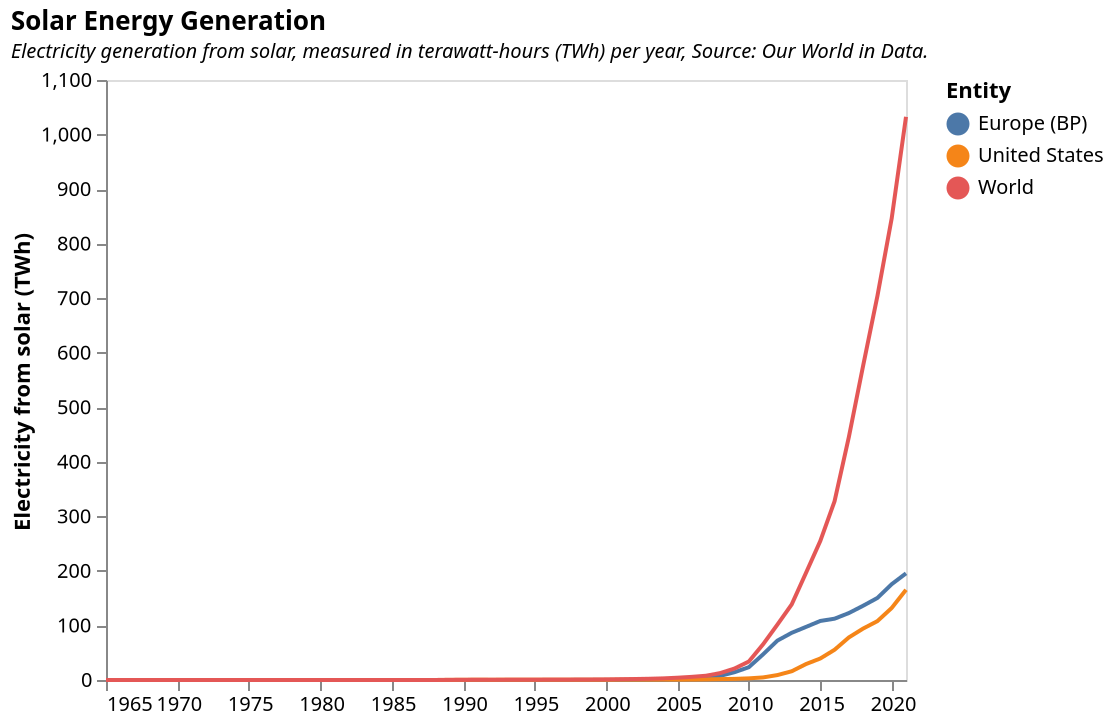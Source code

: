 {
  "$schema": "https://vega.github.io/schema/vega-lite/v5.json",
  "title": {
    "text": "Solar Energy Generation",
    "subtitle": "Electricity generation from solar, measured in terawatt-hours (TWh) per year, Source: Our World in Data.",
    "subtitleFontSize": 10,
    "subtitleFontStyle": "italic",
    "anchor": "start"
  },
  "data": {
    "values": [
      {
        "Entity": "Europe (BP)",
        "Year": "1965-01-01",
        "Electricity from solar (TWh)": 0.0
      },
      {
        "Entity": "Europe (BP)",
        "Year": "1966-01-01",
        "Electricity from solar (TWh)": 0.0
      },
      {
        "Entity": "Europe (BP)",
        "Year": "1967-01-01",
        "Electricity from solar (TWh)": 0.0
      },
      {
        "Entity": "Europe (BP)",
        "Year": "1968-01-01",
        "Electricity from solar (TWh)": 0.0
      },
      {
        "Entity": "Europe (BP)",
        "Year": "1969-01-01",
        "Electricity from solar (TWh)": 0.0
      },
      {
        "Entity": "Europe (BP)",
        "Year": "1970-01-01",
        "Electricity from solar (TWh)": 0.0
      },
      {
        "Entity": "Europe (BP)",
        "Year": "1971-01-01",
        "Electricity from solar (TWh)": 0.0
      },
      {
        "Entity": "Europe (BP)",
        "Year": "1972-01-01",
        "Electricity from solar (TWh)": 0.0
      },
      {
        "Entity": "Europe (BP)",
        "Year": "1973-01-01",
        "Electricity from solar (TWh)": 0.0
      },
      {
        "Entity": "Europe (BP)",
        "Year": "1974-01-01",
        "Electricity from solar (TWh)": 0.0
      },
      {
        "Entity": "Europe (BP)",
        "Year": "1975-01-01",
        "Electricity from solar (TWh)": 0.0
      },
      {
        "Entity": "Europe (BP)",
        "Year": "1976-01-01",
        "Electricity from solar (TWh)": 0.0
      },
      {
        "Entity": "Europe (BP)",
        "Year": "1977-01-01",
        "Electricity from solar (TWh)": 0.0
      },
      {
        "Entity": "Europe (BP)",
        "Year": "1978-01-01",
        "Electricity from solar (TWh)": 0.0
      },
      {
        "Entity": "Europe (BP)",
        "Year": "1979-01-01",
        "Electricity from solar (TWh)": 0.0
      },
      {
        "Entity": "Europe (BP)",
        "Year": "1980-01-01",
        "Electricity from solar (TWh)": 0.0
      },
      {
        "Entity": "Europe (BP)",
        "Year": "1981-01-01",
        "Electricity from solar (TWh)": 0.0
      },
      {
        "Entity": "Europe (BP)",
        "Year": "1982-01-01",
        "Electricity from solar (TWh)": 0.0
      },
      {
        "Entity": "Europe (BP)",
        "Year": "1983-01-01",
        "Electricity from solar (TWh)": 0.0
      },
      {
        "Entity": "Europe (BP)",
        "Year": "1984-01-01",
        "Electricity from solar (TWh)": 0.001010101
      },
      {
        "Entity": "Europe (BP)",
        "Year": "1985-01-01",
        "Electricity from solar (TWh)": 0.001010101
      },
      {
        "Entity": "Europe (BP)",
        "Year": "1986-01-01",
        "Electricity from solar (TWh)": 0.001010101
      },
      {
        "Entity": "Europe (BP)",
        "Year": "1987-01-01",
        "Electricity from solar (TWh)": 0.0
      },
      {
        "Entity": "Europe (BP)",
        "Year": "1988-01-01",
        "Electricity from solar (TWh)": 0.001010101
      },
      {
        "Entity": "Europe (BP)",
        "Year": "1989-01-01",
        "Electricity from solar (TWh)": 0.009090909
      },
      {
        "Entity": "Europe (BP)",
        "Year": "1990-01-01",
        "Electricity from solar (TWh)": 0.0125
      },
      {
        "Entity": "Europe (BP)",
        "Year": "1991-01-01",
        "Electricity from solar (TWh)": 0.0155
      },
      {
        "Entity": "Europe (BP)",
        "Year": "1992-01-01",
        "Electricity from solar (TWh)": 0.025087999
      },
      {
        "Entity": "Europe (BP)",
        "Year": "1993-01-01",
        "Electricity from solar (TWh)": 0.032382999
      },
      {
        "Entity": "Europe (BP)",
        "Year": "1994-01-01",
        "Electricity from solar (TWh)": 0.034688499
      },
      {
        "Entity": "Europe (BP)",
        "Year": "1995-01-01",
        "Electricity from solar (TWh)": 0.044840001
      },
      {
        "Entity": "Europe (BP)",
        "Year": "1996-01-01",
        "Electricity from solar (TWh)": 0.047811411
      },
      {
        "Entity": "Europe (BP)",
        "Year": "1997-01-01",
        "Electricity from solar (TWh)": 0.056926243
      },
      {
        "Entity": "Europe (BP)",
        "Year": "1998-01-01",
        "Electricity from solar (TWh)": 0.0670885
      },
      {
        "Entity": "Europe (BP)",
        "Year": "1999-01-01",
        "Electricity from solar (TWh)": 0.080198057
      },
      {
        "Entity": "Europe (BP)",
        "Year": "2000-01-01",
        "Electricity from solar (TWh)": 0.074473247
      },
      {
        "Entity": "Europe (BP)",
        "Year": "2001-01-01",
        "Electricity from solar (TWh)": 0.194202498
      },
      {
        "Entity": "Europe (BP)",
        "Year": "2002-01-01",
        "Electricity from solar (TWh)": 0.314754993
      },
      {
        "Entity": "Europe (BP)",
        "Year": "2003-01-01",
        "Electricity from solar (TWh)": 0.468697757
      },
      {
        "Entity": "Europe (BP)",
        "Year": "2004-01-01",
        "Electricity from solar (TWh)": 0.751097858
      },
      {
        "Entity": "Europe (BP)",
        "Year": "2005-01-01",
        "Electricity from solar (TWh)": 1.512383223
      },
      {
        "Entity": "Europe (BP)",
        "Year": "2006-01-01",
        "Electricity from solar (TWh)": 2.569087744
      },
      {
        "Entity": "Europe (BP)",
        "Year": "2007-01-01",
        "Electricity from solar (TWh)": 3.877704859
      },
      {
        "Entity": "Europe (BP)",
        "Year": "2008-01-01",
        "Electricity from solar (TWh)": 7.589071274
      },
      {
        "Entity": "Europe (BP)",
        "Year": "2009-01-01",
        "Electricity from solar (TWh)": 14.32483482
      },
      {
        "Entity": "Europe (BP)",
        "Year": "2010-01-01",
        "Electricity from solar (TWh)": 23.49743652
      },
      {
        "Entity": "Europe (BP)",
        "Year": "2011-01-01",
        "Electricity from solar (TWh)": 47.10554886
      },
      {
        "Entity": "Europe (BP)",
        "Year": "2012-01-01",
        "Electricity from solar (TWh)": 72.23394012
      },
      {
        "Entity": "Europe (BP)",
        "Year": "2013-01-01",
        "Electricity from solar (TWh)": 86.54611969
      },
      {
        "Entity": "Europe (BP)",
        "Year": "2014-01-01",
        "Electricity from solar (TWh)": 97.33773041
      },
      {
        "Entity": "Europe (BP)",
        "Year": "2015-01-01",
        "Electricity from solar (TWh)": 108.2346039
      },
      {
        "Entity": "Europe (BP)",
        "Year": "2016-01-01",
        "Electricity from solar (TWh)": 112.4035645
      },
      {
        "Entity": "Europe (BP)",
        "Year": "2017-01-01",
        "Electricity from solar (TWh)": 122.7574387
      },
      {
        "Entity": "Europe (BP)",
        "Year": "2018-01-01",
        "Electricity from solar (TWh)": 136.1681213
      },
      {
        "Entity": "Europe (BP)",
        "Year": "2019-01-01",
        "Electricity from solar (TWh)": 150.4425507
      },
      {
        "Entity": "Europe (BP)",
        "Year": "2020-01-01",
        "Electricity from solar (TWh)": 175.6517639
      },
      {
        "Entity": "Europe (BP)",
        "Year": "2021-01-01",
        "Electricity from solar (TWh)": 195.552124
      },
      {
        "Entity": "United States",
        "Year": "1965-01-01",
        "Electricity from solar (TWh)": 0.0
      },
      {
        "Entity": "United States",
        "Year": "1966-01-01",
        "Electricity from solar (TWh)": 0.0
      },
      {
        "Entity": "United States",
        "Year": "1967-01-01",
        "Electricity from solar (TWh)": 0.0
      },
      {
        "Entity": "United States",
        "Year": "1968-01-01",
        "Electricity from solar (TWh)": 0.0
      },
      {
        "Entity": "United States",
        "Year": "1969-01-01",
        "Electricity from solar (TWh)": 0.0
      },
      {
        "Entity": "United States",
        "Year": "1970-01-01",
        "Electricity from solar (TWh)": 0.0
      },
      {
        "Entity": "United States",
        "Year": "1971-01-01",
        "Electricity from solar (TWh)": 0.0
      },
      {
        "Entity": "United States",
        "Year": "1972-01-01",
        "Electricity from solar (TWh)": 0.0
      },
      {
        "Entity": "United States",
        "Year": "1973-01-01",
        "Electricity from solar (TWh)": 0.0
      },
      {
        "Entity": "United States",
        "Year": "1974-01-01",
        "Electricity from solar (TWh)": 0.0
      },
      {
        "Entity": "United States",
        "Year": "1975-01-01",
        "Electricity from solar (TWh)": 0.0
      },
      {
        "Entity": "United States",
        "Year": "1976-01-01",
        "Electricity from solar (TWh)": 0.0
      },
      {
        "Entity": "United States",
        "Year": "1977-01-01",
        "Electricity from solar (TWh)": 0.0
      },
      {
        "Entity": "United States",
        "Year": "1978-01-01",
        "Electricity from solar (TWh)": 0.0
      },
      {
        "Entity": "United States",
        "Year": "1979-01-01",
        "Electricity from solar (TWh)": 0.0
      },
      {
        "Entity": "United States",
        "Year": "1980-01-01",
        "Electricity from solar (TWh)": 0.0
      },
      {
        "Entity": "United States",
        "Year": "1981-01-01",
        "Electricity from solar (TWh)": 0.0
      },
      {
        "Entity": "United States",
        "Year": "1982-01-01",
        "Electricity from solar (TWh)": 0.0
      },
      {
        "Entity": "United States",
        "Year": "1983-01-01",
        "Electricity from solar (TWh)": 0.003
      },
      {
        "Entity": "United States",
        "Year": "1984-01-01",
        "Electricity from solar (TWh)": 0.00530101
      },
      {
        "Entity": "United States",
        "Year": "1985-01-01",
        "Electricity from solar (TWh)": 0.010737374
      },
      {
        "Entity": "United States",
        "Year": "1986-01-01",
        "Electricity from solar (TWh)": 0.014173737
      },
      {
        "Entity": "United States",
        "Year": "1987-01-01",
        "Electricity from solar (TWh)": 0.01060303
      },
      {
        "Entity": "United States",
        "Year": "1988-01-01",
        "Electricity from solar (TWh)": 0.009185859
      },
      {
        "Entity": "United States",
        "Year": "1989-01-01",
        "Electricity from solar (TWh)": 0.253132313
      },
      {
        "Entity": "United States",
        "Year": "1990-01-01",
        "Electricity from solar (TWh)": 0.370794952
      },
      {
        "Entity": "United States",
        "Year": "1991-01-01",
        "Electricity from solar (TWh)": 0.478252888
      },
      {
        "Entity": "United States",
        "Year": "1992-01-01",
        "Electricity from solar (TWh)": 0.408844471
      },
      {
        "Entity": "United States",
        "Year": "1993-01-01",
        "Electricity from solar (TWh)": 0.47516188
      },
      {
        "Entity": "United States",
        "Year": "1994-01-01",
        "Electricity from solar (TWh)": 0.501872778
      },
      {
        "Entity": "United States",
        "Year": "1995-01-01",
        "Electricity from solar (TWh)": 0.514471591
      },
      {
        "Entity": "United States",
        "Year": "1996-01-01",
        "Electricity from solar (TWh)": 0.541341245
      },
      {
        "Entity": "United States",
        "Year": "1997-01-01",
        "Electricity from solar (TWh)": 0.532695711
      },
      {
        "Entity": "United States",
        "Year": "1998-01-01",
        "Electricity from solar (TWh)": 0.524659336
      },
      {
        "Entity": "United States",
        "Year": "1999-01-01",
        "Electricity from solar (TWh)": 0.518342078
      },
      {
        "Entity": "United States",
        "Year": "2000-01-01",
        "Electricity from solar (TWh)": 0.518512666
      },
      {
        "Entity": "United States",
        "Year": "2001-01-01",
        "Electricity from solar (TWh)": 0.574351072
      },
      {
        "Entity": "United States",
        "Year": "2002-01-01",
        "Electricity from solar (TWh)": 0.601597607
      },
      {
        "Entity": "United States",
        "Year": "2003-01-01",
        "Electricity from solar (TWh)": 0.610654294
      },
      {
        "Entity": "United States",
        "Year": "2004-01-01",
        "Electricity from solar (TWh)": 0.698132455
      },
      {
        "Entity": "United States",
        "Year": "2005-01-01",
        "Electricity from solar (TWh)": 0.748900652
      },
      {
        "Entity": "United States",
        "Year": "2006-01-01",
        "Electricity from solar (TWh)": 0.824432135
      },
      {
        "Entity": "United States",
        "Year": "2007-01-01",
        "Electricity from solar (TWh)": 1.095410466
      },
      {
        "Entity": "United States",
        "Year": "2008-01-01",
        "Electricity from solar (TWh)": 1.633062601
      },
      {
        "Entity": "United States",
        "Year": "2009-01-01",
        "Electricity from solar (TWh)": 2.075960398
      },
      {
        "Entity": "United States",
        "Year": "2010-01-01",
        "Electricity from solar (TWh)": 3.013036489
      },
      {
        "Entity": "United States",
        "Year": "2011-01-01",
        "Electricity from solar (TWh)": 4.738903999
      },
      {
        "Entity": "United States",
        "Year": "2012-01-01",
        "Electricity from solar (TWh)": 9.037014008
      },
      {
        "Entity": "United States",
        "Year": "2013-01-01",
        "Electricity from solar (TWh)": 16.03969574
      },
      {
        "Entity": "United States",
        "Year": "2014-01-01",
        "Electricity from solar (TWh)": 29.21616173
      },
      {
        "Entity": "United States",
        "Year": "2015-01-01",
        "Electricity from solar (TWh)": 39.4262619
      },
      {
        "Entity": "United States",
        "Year": "2016-01-01",
        "Electricity from solar (TWh)": 55.42020035
      },
      {
        "Entity": "United States",
        "Year": "2017-01-01",
        "Electricity from solar (TWh)": 78.05757904
      },
      {
        "Entity": "United States",
        "Year": "2018-01-01",
        "Electricity from solar (TWh)": 94.30808258
      },
      {
        "Entity": "United States",
        "Year": "2019-01-01",
        "Electricity from solar (TWh)": 107.9737396
      },
      {
        "Entity": "United States",
        "Year": "2020-01-01",
        "Electricity from solar (TWh)": 132.0414124
      },
      {
        "Entity": "United States",
        "Year": "2021-01-01",
        "Electricity from solar (TWh)": 165.3565674
      },
      {
        "Entity": "World",
        "Year": "1965-01-01",
        "Electricity from solar (TWh)": 0.0
      },
      {
        "Entity": "World",
        "Year": "1966-01-01",
        "Electricity from solar (TWh)": 0.0
      },
      {
        "Entity": "World",
        "Year": "1967-01-01",
        "Electricity from solar (TWh)": 0.0
      },
      {
        "Entity": "World",
        "Year": "1968-01-01",
        "Electricity from solar (TWh)": 0.0
      },
      {
        "Entity": "World",
        "Year": "1969-01-01",
        "Electricity from solar (TWh)": 0.0
      },
      {
        "Entity": "World",
        "Year": "1970-01-01",
        "Electricity from solar (TWh)": 0.0
      },
      {
        "Entity": "World",
        "Year": "1971-01-01",
        "Electricity from solar (TWh)": 0.0
      },
      {
        "Entity": "World",
        "Year": "1972-01-01",
        "Electricity from solar (TWh)": 0.0
      },
      {
        "Entity": "World",
        "Year": "1973-01-01",
        "Electricity from solar (TWh)": 0.0
      },
      {
        "Entity": "World",
        "Year": "1974-01-01",
        "Electricity from solar (TWh)": 0.0
      },
      {
        "Entity": "World",
        "Year": "1975-01-01",
        "Electricity from solar (TWh)": 0.0
      },
      {
        "Entity": "World",
        "Year": "1976-01-01",
        "Electricity from solar (TWh)": 0.0
      },
      {
        "Entity": "World",
        "Year": "1977-01-01",
        "Electricity from solar (TWh)": 0.0
      },
      {
        "Entity": "World",
        "Year": "1978-01-01",
        "Electricity from solar (TWh)": 0.0
      },
      {
        "Entity": "World",
        "Year": "1979-01-01",
        "Electricity from solar (TWh)": 0.0
      },
      {
        "Entity": "World",
        "Year": "1980-01-01",
        "Electricity from solar (TWh)": 0.0
      },
      {
        "Entity": "World",
        "Year": "1981-01-01",
        "Electricity from solar (TWh)": 0.0
      },
      {
        "Entity": "World",
        "Year": "1982-01-01",
        "Electricity from solar (TWh)": 0.0
      },
      {
        "Entity": "World",
        "Year": "1983-01-01",
        "Electricity from solar (TWh)": 0.003
      },
      {
        "Entity": "World",
        "Year": "1984-01-01",
        "Electricity from solar (TWh)": 0.006311111
      },
      {
        "Entity": "World",
        "Year": "1985-01-01",
        "Electricity from solar (TWh)": 0.011747475
      },
      {
        "Entity": "World",
        "Year": "1986-01-01",
        "Electricity from solar (TWh)": 0.015183838
      },
      {
        "Entity": "World",
        "Year": "1987-01-01",
        "Electricity from solar (TWh)": 0.01060303
      },
      {
        "Entity": "World",
        "Year": "1988-01-01",
        "Electricity from solar (TWh)": 0.01019596
      },
      {
        "Entity": "World",
        "Year": "1989-01-01",
        "Electricity from solar (TWh)": 0.262223244
      },
      {
        "Entity": "World",
        "Year": "1990-01-01",
        "Electricity from solar (TWh)": 0.388294935
      },
      {
        "Entity": "World",
        "Year": "1991-01-01",
        "Electricity from solar (TWh)": 0.505202889
      },
      {
        "Entity": "World",
        "Year": "1992-01-01",
        "Electricity from solar (TWh)": 0.4665851
      },
      {
        "Entity": "World",
        "Year": "1993-01-01",
        "Electricity from solar (TWh)": 0.556697547
      },
      {
        "Entity": "World",
        "Year": "1994-01-01",
        "Electricity from solar (TWh)": 0.59701395
      },
      {
        "Entity": "World",
        "Year": "1995-01-01",
        "Electricity from solar (TWh)": 0.638813794
      },
      {
        "Entity": "World",
        "Year": "1996-01-01",
        "Electricity from solar (TWh)": 0.699207962
      },
      {
        "Entity": "World",
        "Year": "1997-01-01",
        "Electricity from solar (TWh)": 0.749584794
      },
      {
        "Entity": "World",
        "Year": "1998-01-01",
        "Electricity from solar (TWh)": 0.811788976
      },
      {
        "Entity": "World",
        "Year": "1999-01-01",
        "Electricity from solar (TWh)": 0.905196905
      },
      {
        "Entity": "World",
        "Year": "2000-01-01",
        "Electricity from solar (TWh)": 1.058970094
      },
      {
        "Entity": "World",
        "Year": "2001-01-01",
        "Electricity from solar (TWh)": 1.423285365
      },
      {
        "Entity": "World",
        "Year": "2002-01-01",
        "Electricity from solar (TWh)": 1.799019575
      },
      {
        "Entity": "World",
        "Year": "2003-01-01",
        "Electricity from solar (TWh)": 2.255103827
      },
      {
        "Entity": "World",
        "Year": "2004-01-01",
        "Electricity from solar (TWh)": 2.971521616
      },
      {
        "Entity": "World",
        "Year": "2005-01-01",
        "Electricity from solar (TWh)": 4.187109947
      },
      {
        "Entity": "World",
        "Year": "2006-01-01",
        "Electricity from solar (TWh)": 5.761838913
      },
      {
        "Entity": "World",
        "Year": "2007-01-01",
        "Electricity from solar (TWh)": 7.817909718
      },
      {
        "Entity": "World",
        "Year": "2008-01-01",
        "Electricity from solar (TWh)": 12.69742298
      },
      {
        "Entity": "World",
        "Year": "2009-01-01",
        "Electricity from solar (TWh)": 21.0739727
      },
      {
        "Entity": "World",
        "Year": "2010-01-01",
        "Electricity from solar (TWh)": 33.91127014
      },
      {
        "Entity": "World",
        "Year": "2011-01-01",
        "Electricity from solar (TWh)": 65.58232117
      },
      {
        "Entity": "World",
        "Year": "2012-01-01",
        "Electricity from solar (TWh)": 101.5408783
      },
      {
        "Entity": "World",
        "Year": "2013-01-01",
        "Electricity from solar (TWh)": 138.6014557
      },
      {
        "Entity": "World",
        "Year": "2014-01-01",
        "Electricity from solar (TWh)": 196.3565063
      },
      {
        "Entity": "World",
        "Year": "2015-01-01",
        "Electricity from solar (TWh)": 254.7397156
      },
      {
        "Entity": "World",
        "Year": "2016-01-01",
        "Electricity from solar (TWh)": 327.5842285
      },
      {
        "Entity": "World",
        "Year": "2017-01-01",
        "Electricity from solar (TWh)": 445.4662781
      },
      {
        "Entity": "World",
        "Year": "2018-01-01",
        "Electricity from solar (TWh)": 576.230896
      },
      {
        "Entity": "World",
        "Year": "2019-01-01",
        "Electricity from solar (TWh)": 703.9497681
      },
      {
        "Entity": "World",
        "Year": "2020-01-01",
        "Electricity from solar (TWh)": 846.2293701
      },
      {
        "Entity": "World",
        "Year": "2021-01-01",
        "Electricity from solar (TWh)": 1032.501221
      }
    ]
  },
  "width": 400,
  "height": 300,
  "layer": [
    {
      "encoding": {
        "x": {
          "field": "Year",
          "type": "temporal",
          "axis": {
            "grid": false,
            "title": null
          }
        },
        "y": {
          "field": "Electricity from solar (TWh)",
          "type": "quantitative",
          "axis": {
            "grid": false
          }
        },
        "color": {
          "field": "Entity",
          "type": "nominal"
        }
      },
      "layer": [
        {
          "mark": "line"
        },
        {
          "params": [
            {
              "name": "label",
              "select": {
                "type": "point",
                "encodings": [
                  "x"
                ],
                "nearest": true,
                "on": "mouseover"
              }
            }
          ],
          "mark": "point",
          "encoding": {
            "opacity": {
              "condition": {
                "param": "label",
                "empty": false,
                "value": 1
              },
              "value": 0
            }
          }
        }
      ]
    },
    {
      "transform": [
        {
          "filter": {
            "param": "label",
            "empty": false
          }
        }
      ],
      "layer": [
        {
          "mark": {
            "type": "rule",
            "color": "gray"
          },
          "encoding": {
            "x": {
              "type": "temporal",
              "field": "Year",
              "aggregate": "min"
            }
          }
        },
        {
          "encoding": {
            "text": {
              "type": "quantitative",
              "field": "Electricity from solar (TWh)"
            },
            "x": {
              "type": "temporal",
              "field": "Year"
            },
            "y": {
              "type": "quantitative",
              "field": "Electricity from solar (TWh)"
            }
          },
          "layer": [
            {
              "mark": {
                "type": "text",
                "stroke": "white",
                "strokeWidth": 2,
                "align": "left",
                "dx": 5,
                "dy": -5
              }
            },
            {
              "mark": {
                "type": "text",
                "align": "left",
                "dx": 5,
                "dy": -5
              },
              "encoding": {
                "color": {
                  "type": "nominal",
                  "field": "Entity"
                }
              }
            }
          ]
        }
      ]
    }
  ]
}